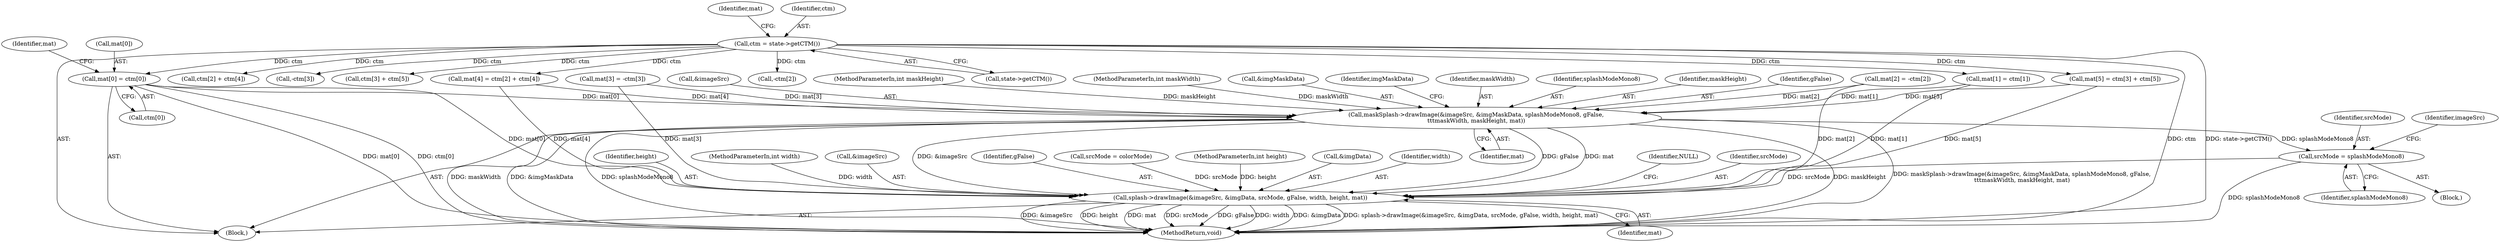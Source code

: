 digraph "0_poppler_7b2d314a61fd0e12f47c62996cb49ec0d1ba747a_12@array" {
"1000129" [label="(Call,mat[0] = ctm[0])"];
"1000126" [label="(Call,ctm = state->getCTM())"];
"1000274" [label="(Call,maskSplash->drawImage(&imageSrc, &imgMaskData, splashModeMono8, gFalse,\n\t\t\tmaskWidth, maskHeight, mat))"];
"1000634" [label="(Call,srcMode = splashModeMono8)"];
"1000642" [label="(Call,splash->drawImage(&imageSrc, &imgData, srcMode, gFalse, width, height, mat))"];
"1000128" [label="(Call,state->getCTM())"];
"1000282" [label="(Identifier,maskHeight)"];
"1000138" [label="(Identifier,mat)"];
"1000274" [label="(Call,maskSplash->drawImage(&imageSrc, &imgMaskData, splashModeMono8, gFalse,\n\t\t\tmaskWidth, maskHeight, mat))"];
"1000280" [label="(Identifier,gFalse)"];
"1000653" [label="(Identifier,NULL)"];
"1000647" [label="(Identifier,srcMode)"];
"1000650" [label="(Identifier,height)"];
"1000275" [label="(Call,&imageSrc)"];
"1000163" [label="(Call,ctm[2] + ctm[4])"];
"1000633" [label="(Block,)"];
"1000109" [label="(MethodParameterIn,int maskHeight)"];
"1000155" [label="(Call,-ctm[3])"];
"1000651" [label="(Identifier,mat)"];
"1000174" [label="(Call,ctm[3] + ctm[5])"];
"1000170" [label="(Call,mat[5] = ctm[3] + ctm[5])"];
"1000108" [label="(MethodParameterIn,int maskWidth)"];
"1000159" [label="(Call,mat[4] = ctm[2] + ctm[4])"];
"1000277" [label="(Call,&imgMaskData)"];
"1000636" [label="(Identifier,splashModeMono8)"];
"1000642" [label="(Call,splash->drawImage(&imageSrc, &imgData, srcMode, gFalse, width, height, mat))"];
"1000151" [label="(Call,mat[3] = -ctm[3])"];
"1000285" [label="(Identifier,imgMaskData)"];
"1000131" [label="(Identifier,mat)"];
"1000281" [label="(Identifier,maskWidth)"];
"1000635" [label="(Identifier,srcMode)"];
"1000104" [label="(MethodParameterIn,int width)"];
"1000143" [label="(Call,mat[2] = -ctm[2])"];
"1000127" [label="(Identifier,ctm)"];
"1000634" [label="(Call,srcMode = splashModeMono8)"];
"1000643" [label="(Call,&imageSrc)"];
"1000648" [label="(Identifier,gFalse)"];
"1000644" [label="(Identifier,imageSrc)"];
"1000639" [label="(Call,srcMode = colorMode)"];
"1000105" [label="(MethodParameterIn,int height)"];
"1000283" [label="(Identifier,mat)"];
"1000645" [label="(Call,&imgData)"];
"1000133" [label="(Call,ctm[0])"];
"1000649" [label="(Identifier,width)"];
"1000662" [label="(MethodReturn,void)"];
"1000130" [label="(Call,mat[0])"];
"1000136" [label="(Call,mat[1] = ctm[1])"];
"1000129" [label="(Call,mat[0] = ctm[0])"];
"1000126" [label="(Call,ctm = state->getCTM())"];
"1000147" [label="(Call,-ctm[2])"];
"1000279" [label="(Identifier,splashModeMono8)"];
"1000111" [label="(Block,)"];
"1000129" -> "1000111"  [label="AST: "];
"1000129" -> "1000133"  [label="CFG: "];
"1000130" -> "1000129"  [label="AST: "];
"1000133" -> "1000129"  [label="AST: "];
"1000138" -> "1000129"  [label="CFG: "];
"1000129" -> "1000662"  [label="DDG: mat[0]"];
"1000129" -> "1000662"  [label="DDG: ctm[0]"];
"1000126" -> "1000129"  [label="DDG: ctm"];
"1000129" -> "1000274"  [label="DDG: mat[0]"];
"1000129" -> "1000642"  [label="DDG: mat[0]"];
"1000126" -> "1000111"  [label="AST: "];
"1000126" -> "1000128"  [label="CFG: "];
"1000127" -> "1000126"  [label="AST: "];
"1000128" -> "1000126"  [label="AST: "];
"1000131" -> "1000126"  [label="CFG: "];
"1000126" -> "1000662"  [label="DDG: ctm"];
"1000126" -> "1000662"  [label="DDG: state->getCTM()"];
"1000126" -> "1000136"  [label="DDG: ctm"];
"1000126" -> "1000147"  [label="DDG: ctm"];
"1000126" -> "1000155"  [label="DDG: ctm"];
"1000126" -> "1000159"  [label="DDG: ctm"];
"1000126" -> "1000163"  [label="DDG: ctm"];
"1000126" -> "1000170"  [label="DDG: ctm"];
"1000126" -> "1000174"  [label="DDG: ctm"];
"1000274" -> "1000111"  [label="AST: "];
"1000274" -> "1000283"  [label="CFG: "];
"1000275" -> "1000274"  [label="AST: "];
"1000277" -> "1000274"  [label="AST: "];
"1000279" -> "1000274"  [label="AST: "];
"1000280" -> "1000274"  [label="AST: "];
"1000281" -> "1000274"  [label="AST: "];
"1000282" -> "1000274"  [label="AST: "];
"1000283" -> "1000274"  [label="AST: "];
"1000285" -> "1000274"  [label="CFG: "];
"1000274" -> "1000662"  [label="DDG: maskHeight"];
"1000274" -> "1000662"  [label="DDG: maskSplash->drawImage(&imageSrc, &imgMaskData, splashModeMono8, gFalse,\n\t\t\tmaskWidth, maskHeight, mat)"];
"1000274" -> "1000662"  [label="DDG: maskWidth"];
"1000274" -> "1000662"  [label="DDG: &imgMaskData"];
"1000274" -> "1000662"  [label="DDG: splashModeMono8"];
"1000108" -> "1000274"  [label="DDG: maskWidth"];
"1000109" -> "1000274"  [label="DDG: maskHeight"];
"1000159" -> "1000274"  [label="DDG: mat[4]"];
"1000151" -> "1000274"  [label="DDG: mat[3]"];
"1000143" -> "1000274"  [label="DDG: mat[2]"];
"1000170" -> "1000274"  [label="DDG: mat[5]"];
"1000136" -> "1000274"  [label="DDG: mat[1]"];
"1000274" -> "1000634"  [label="DDG: splashModeMono8"];
"1000274" -> "1000642"  [label="DDG: &imageSrc"];
"1000274" -> "1000642"  [label="DDG: gFalse"];
"1000274" -> "1000642"  [label="DDG: mat"];
"1000634" -> "1000633"  [label="AST: "];
"1000634" -> "1000636"  [label="CFG: "];
"1000635" -> "1000634"  [label="AST: "];
"1000636" -> "1000634"  [label="AST: "];
"1000644" -> "1000634"  [label="CFG: "];
"1000634" -> "1000662"  [label="DDG: splashModeMono8"];
"1000634" -> "1000642"  [label="DDG: srcMode"];
"1000642" -> "1000111"  [label="AST: "];
"1000642" -> "1000651"  [label="CFG: "];
"1000643" -> "1000642"  [label="AST: "];
"1000645" -> "1000642"  [label="AST: "];
"1000647" -> "1000642"  [label="AST: "];
"1000648" -> "1000642"  [label="AST: "];
"1000649" -> "1000642"  [label="AST: "];
"1000650" -> "1000642"  [label="AST: "];
"1000651" -> "1000642"  [label="AST: "];
"1000653" -> "1000642"  [label="CFG: "];
"1000642" -> "1000662"  [label="DDG: &imageSrc"];
"1000642" -> "1000662"  [label="DDG: height"];
"1000642" -> "1000662"  [label="DDG: mat"];
"1000642" -> "1000662"  [label="DDG: srcMode"];
"1000642" -> "1000662"  [label="DDG: gFalse"];
"1000642" -> "1000662"  [label="DDG: width"];
"1000642" -> "1000662"  [label="DDG: &imgData"];
"1000642" -> "1000662"  [label="DDG: splash->drawImage(&imageSrc, &imgData, srcMode, gFalse, width, height, mat)"];
"1000639" -> "1000642"  [label="DDG: srcMode"];
"1000104" -> "1000642"  [label="DDG: width"];
"1000105" -> "1000642"  [label="DDG: height"];
"1000159" -> "1000642"  [label="DDG: mat[4]"];
"1000151" -> "1000642"  [label="DDG: mat[3]"];
"1000143" -> "1000642"  [label="DDG: mat[2]"];
"1000170" -> "1000642"  [label="DDG: mat[5]"];
"1000136" -> "1000642"  [label="DDG: mat[1]"];
}
